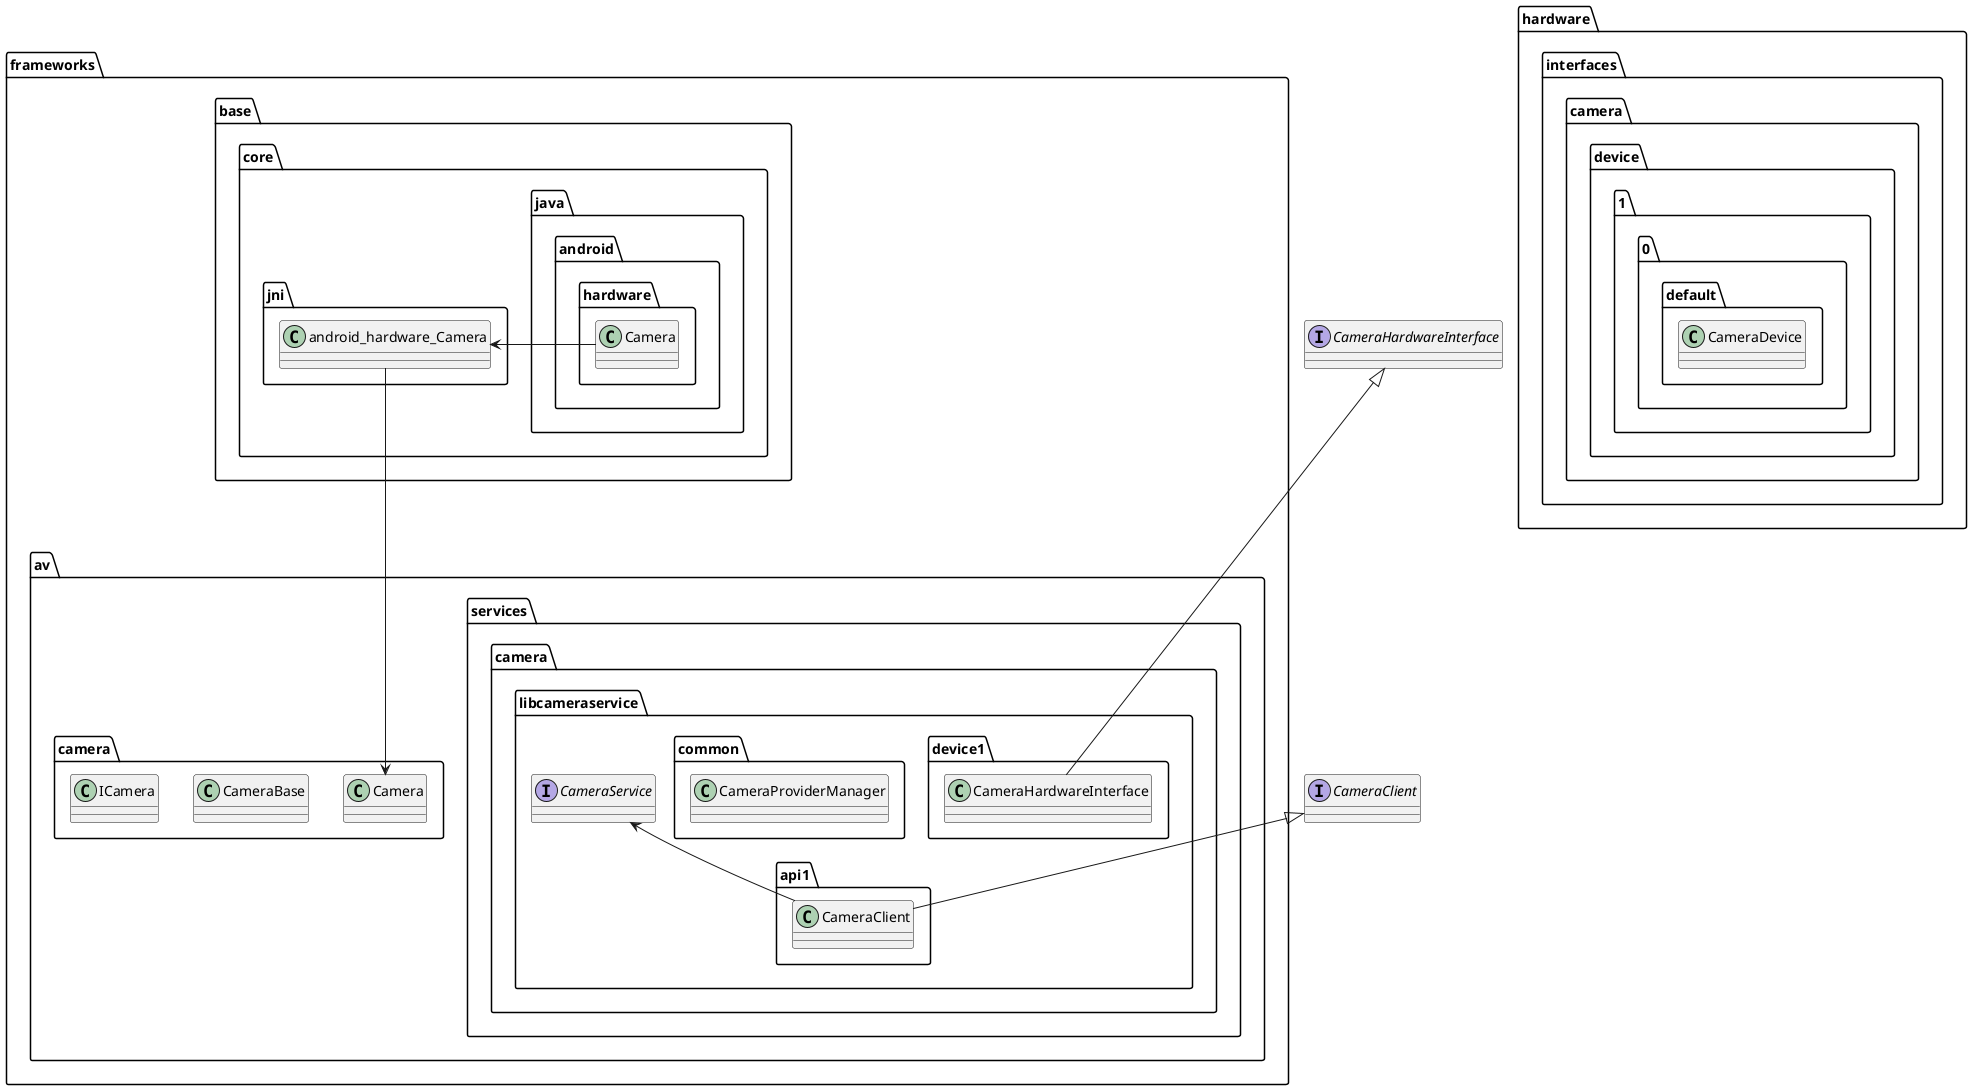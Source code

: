@startuml
'https://plantuml.com/class-diagram

namespace frameworks.base.core.java.android.hardware {
    class Camera
    Camera -> frameworks.base.core.jni.android_hardware_Camera
}

namespace frameworks.base.core.jni {
    class android_hardware_Camera
    android_hardware_Camera --> frameworks.av.camera.Camera
}

namespace frameworks.av.camera {
    class Camera
    class CameraBase
    class ICamera
}

namespace frameworks.av.services.camera.libcameraservice {

    interface CameraService

    namespace api1{
        interface .CameraClient
        class CameraClient

        .CameraClient <|-- CameraClient
        frameworks.av.services.camera.libcameraservice.CameraService <-- CameraClient
    }
    namespace device1{
        interface .CameraHardwareInterface
        class CameraHardwareInterface
        .CameraHardwareInterface <|-- CameraHardwareInterface
    }
    namespace common{
        class CameraProviderManager
    }
}

namespace hardware.interfaces.camera.device.1.0.default{
    class CameraDevice
}

@enduml